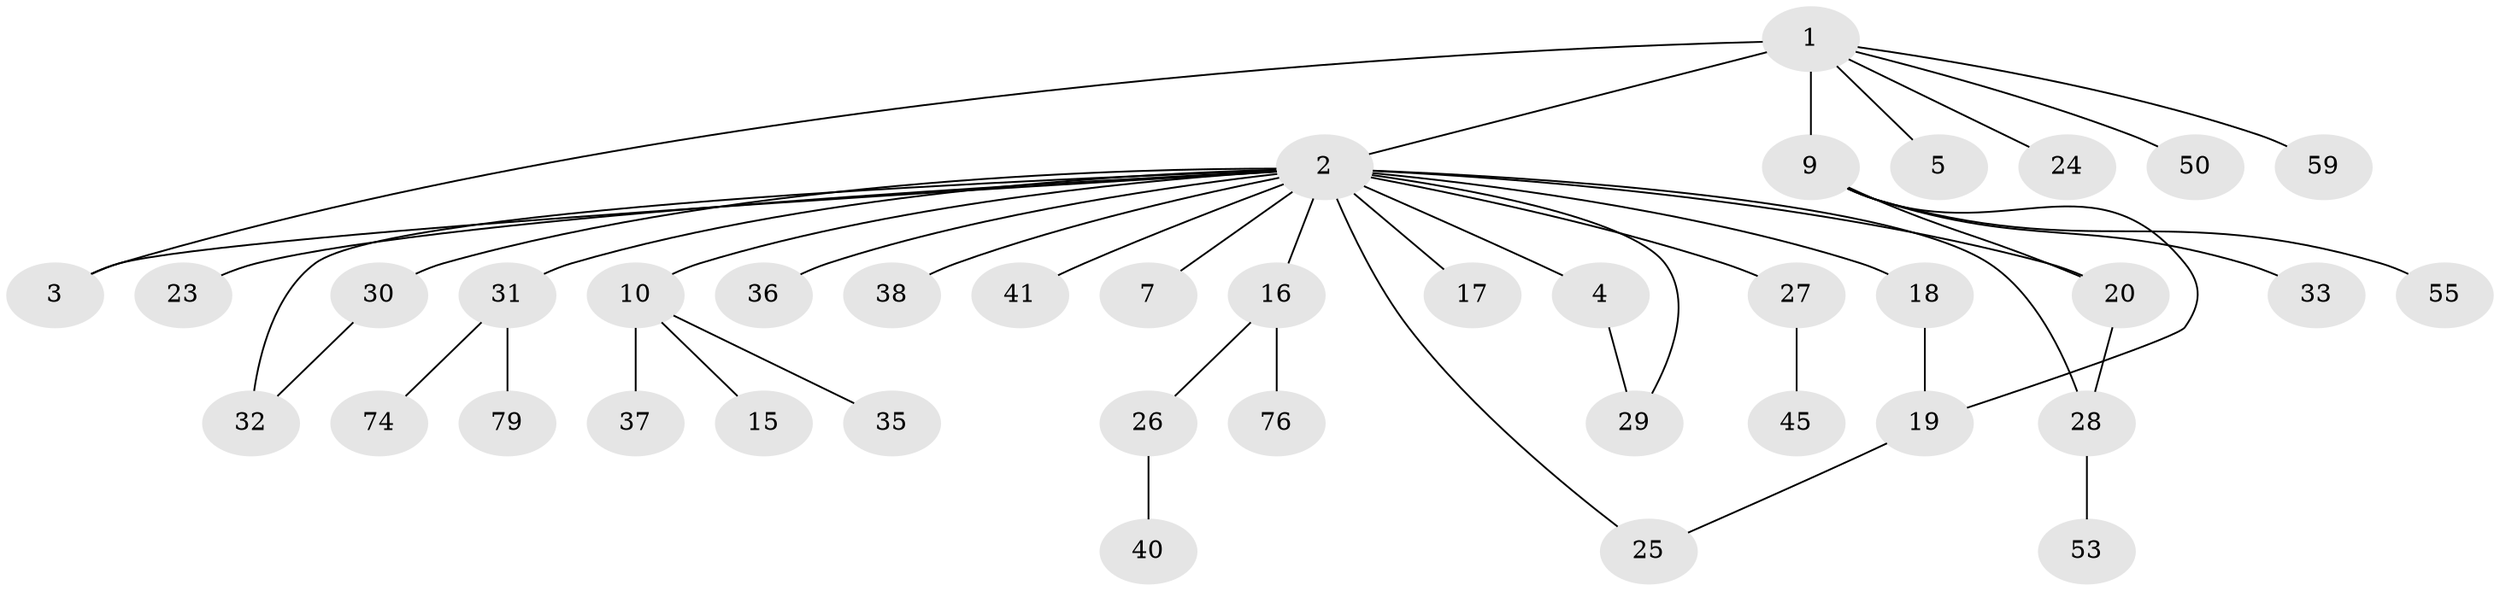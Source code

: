 // original degree distribution, {9: 0.012658227848101266, 12: 0.012658227848101266, 2: 0.189873417721519, 1: 0.5949367088607594, 8: 0.02531645569620253, 18: 0.012658227848101266, 5: 0.0379746835443038, 4: 0.02531645569620253, 3: 0.08860759493670886}
// Generated by graph-tools (version 1.1) at 2025/14/03/09/25 04:14:29]
// undirected, 39 vertices, 45 edges
graph export_dot {
graph [start="1"]
  node [color=gray90,style=filled];
  1;
  2 [super="+6+13+34+8+56+48"];
  3;
  4;
  5;
  7;
  9;
  10;
  15;
  16;
  17;
  18 [super="+57"];
  19 [super="+22+61+65+49+44+42"];
  20 [super="+70+77+21"];
  23;
  24;
  25 [super="+39"];
  26;
  27;
  28;
  29;
  30;
  31;
  32;
  33;
  35;
  36;
  37;
  38;
  40;
  41 [super="+71"];
  45;
  50;
  53 [super="+54"];
  55;
  59;
  74;
  76;
  79;
  1 -- 2 [weight=3];
  1 -- 3;
  1 -- 5;
  1 -- 9;
  1 -- 24;
  1 -- 50;
  1 -- 59;
  2 -- 3;
  2 -- 4;
  2 -- 7;
  2 -- 20;
  2 -- 38;
  2 -- 10;
  2 -- 25;
  2 -- 32;
  2 -- 36;
  2 -- 41;
  2 -- 16;
  2 -- 17;
  2 -- 18;
  2 -- 23;
  2 -- 27;
  2 -- 29;
  2 -- 30;
  2 -- 31;
  2 -- 28;
  4 -- 29;
  9 -- 19;
  9 -- 20;
  9 -- 33;
  9 -- 55;
  10 -- 15;
  10 -- 35;
  10 -- 37;
  16 -- 26;
  16 -- 76;
  18 -- 19;
  19 -- 25;
  20 -- 28;
  26 -- 40;
  27 -- 45;
  28 -- 53;
  30 -- 32;
  31 -- 74;
  31 -- 79;
}
